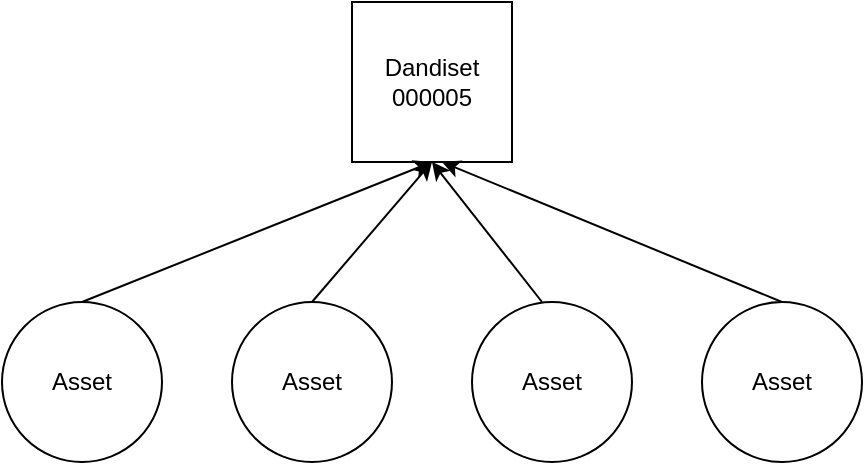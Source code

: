 <mxfile version="24.2.3" type="github">
  <diagram name="Page-1" id="OTIJ6Kl0p6fCM9iwQzwe">
    <mxGraphModel dx="1362" dy="767" grid="1" gridSize="10" guides="1" tooltips="1" connect="1" arrows="1" fold="1" page="1" pageScale="1" pageWidth="850" pageHeight="1100" math="0" shadow="0">
      <root>
        <mxCell id="0" />
        <mxCell id="1" parent="0" />
        <mxCell id="IJu9W6LYvoIiHaPlc0yn-1" value="" style="whiteSpace=wrap;html=1;aspect=fixed;" vertex="1" parent="1">
          <mxGeometry x="395" y="200" width="80" height="80" as="geometry" />
        </mxCell>
        <mxCell id="IJu9W6LYvoIiHaPlc0yn-2" value="Dandiset 000005" style="text;html=1;align=center;verticalAlign=middle;whiteSpace=wrap;rounded=0;" vertex="1" parent="1">
          <mxGeometry x="405" y="225" width="60" height="30" as="geometry" />
        </mxCell>
        <mxCell id="IJu9W6LYvoIiHaPlc0yn-3" value="" style="ellipse;whiteSpace=wrap;html=1;aspect=fixed;" vertex="1" parent="1">
          <mxGeometry x="220" y="350" width="80" height="80" as="geometry" />
        </mxCell>
        <mxCell id="IJu9W6LYvoIiHaPlc0yn-4" value="Asset" style="text;html=1;align=center;verticalAlign=middle;whiteSpace=wrap;rounded=0;" vertex="1" parent="1">
          <mxGeometry x="230" y="375" width="60" height="30" as="geometry" />
        </mxCell>
        <mxCell id="IJu9W6LYvoIiHaPlc0yn-5" value="" style="ellipse;whiteSpace=wrap;html=1;aspect=fixed;" vertex="1" parent="1">
          <mxGeometry x="335" y="350" width="80" height="80" as="geometry" />
        </mxCell>
        <mxCell id="IJu9W6LYvoIiHaPlc0yn-6" value="Asset" style="text;html=1;align=center;verticalAlign=middle;whiteSpace=wrap;rounded=0;" vertex="1" parent="1">
          <mxGeometry x="345" y="375" width="60" height="30" as="geometry" />
        </mxCell>
        <mxCell id="IJu9W6LYvoIiHaPlc0yn-7" value="" style="ellipse;whiteSpace=wrap;html=1;aspect=fixed;" vertex="1" parent="1">
          <mxGeometry x="455" y="350" width="80" height="80" as="geometry" />
        </mxCell>
        <mxCell id="IJu9W6LYvoIiHaPlc0yn-8" value="Asset" style="text;html=1;align=center;verticalAlign=middle;whiteSpace=wrap;rounded=0;" vertex="1" parent="1">
          <mxGeometry x="465" y="375" width="60" height="30" as="geometry" />
        </mxCell>
        <mxCell id="IJu9W6LYvoIiHaPlc0yn-9" value="" style="ellipse;whiteSpace=wrap;html=1;aspect=fixed;" vertex="1" parent="1">
          <mxGeometry x="570" y="350" width="80" height="80" as="geometry" />
        </mxCell>
        <mxCell id="IJu9W6LYvoIiHaPlc0yn-10" value="Asset" style="text;html=1;align=center;verticalAlign=middle;whiteSpace=wrap;rounded=0;" vertex="1" parent="1">
          <mxGeometry x="580" y="375" width="60" height="30" as="geometry" />
        </mxCell>
        <mxCell id="IJu9W6LYvoIiHaPlc0yn-11" value="" style="endArrow=classic;html=1;rounded=0;entryX=0.5;entryY=1;entryDx=0;entryDy=0;" edge="1" parent="1" target="IJu9W6LYvoIiHaPlc0yn-1">
          <mxGeometry width="50" height="50" relative="1" as="geometry">
            <mxPoint x="260" y="350" as="sourcePoint" />
            <mxPoint x="310" y="300" as="targetPoint" />
          </mxGeometry>
        </mxCell>
        <mxCell id="IJu9W6LYvoIiHaPlc0yn-12" value="" style="endArrow=classic;html=1;rounded=0;entryX=0.5;entryY=1;entryDx=0;entryDy=0;" edge="1" parent="1" target="IJu9W6LYvoIiHaPlc0yn-1">
          <mxGeometry width="50" height="50" relative="1" as="geometry">
            <mxPoint x="375" y="350" as="sourcePoint" />
            <mxPoint x="425" y="300" as="targetPoint" />
          </mxGeometry>
        </mxCell>
        <mxCell id="IJu9W6LYvoIiHaPlc0yn-13" value="" style="endArrow=classic;html=1;rounded=0;entryX=0.5;entryY=1;entryDx=0;entryDy=0;" edge="1" parent="1" target="IJu9W6LYvoIiHaPlc0yn-1">
          <mxGeometry width="50" height="50" relative="1" as="geometry">
            <mxPoint x="490" y="350" as="sourcePoint" />
            <mxPoint x="540" y="300" as="targetPoint" />
          </mxGeometry>
        </mxCell>
        <mxCell id="IJu9W6LYvoIiHaPlc0yn-14" value="" style="endArrow=classic;html=1;rounded=0;" edge="1" parent="1">
          <mxGeometry width="50" height="50" relative="1" as="geometry">
            <mxPoint x="610" y="350" as="sourcePoint" />
            <mxPoint x="440" y="280" as="targetPoint" />
          </mxGeometry>
        </mxCell>
      </root>
    </mxGraphModel>
  </diagram>
</mxfile>
